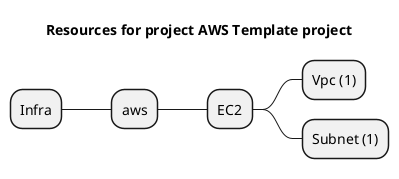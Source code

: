 @startmindmap
title Resources for project AWS Template project
skinparam monochrome true
+ Infra
++ aws
+++ EC2
++++ Vpc (1)
++++ Subnet (1)
@endmindmap